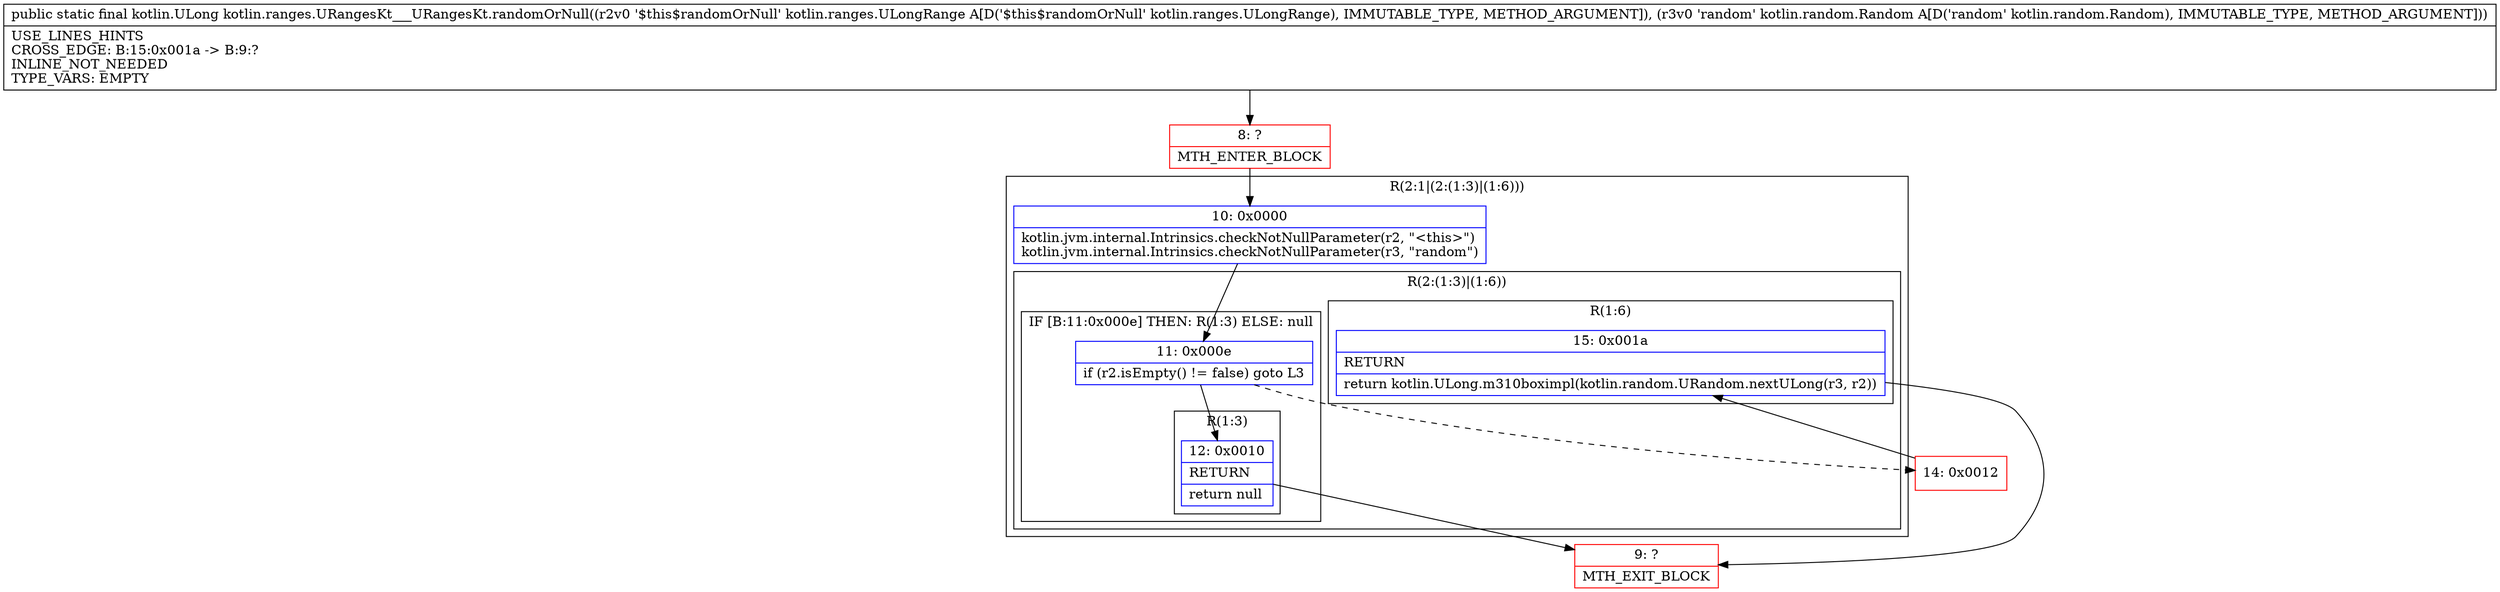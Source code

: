 digraph "CFG forkotlin.ranges.URangesKt___URangesKt.randomOrNull(Lkotlin\/ranges\/ULongRange;Lkotlin\/random\/Random;)Lkotlin\/ULong;" {
subgraph cluster_Region_51176259 {
label = "R(2:1|(2:(1:3)|(1:6)))";
node [shape=record,color=blue];
Node_10 [shape=record,label="{10\:\ 0x0000|kotlin.jvm.internal.Intrinsics.checkNotNullParameter(r2, \"\<this\>\")\lkotlin.jvm.internal.Intrinsics.checkNotNullParameter(r3, \"random\")\l}"];
subgraph cluster_Region_748572256 {
label = "R(2:(1:3)|(1:6))";
node [shape=record,color=blue];
subgraph cluster_IfRegion_731142364 {
label = "IF [B:11:0x000e] THEN: R(1:3) ELSE: null";
node [shape=record,color=blue];
Node_11 [shape=record,label="{11\:\ 0x000e|if (r2.isEmpty() != false) goto L3\l}"];
subgraph cluster_Region_218224495 {
label = "R(1:3)";
node [shape=record,color=blue];
Node_12 [shape=record,label="{12\:\ 0x0010|RETURN\l|return null\l}"];
}
}
subgraph cluster_Region_1769155447 {
label = "R(1:6)";
node [shape=record,color=blue];
Node_15 [shape=record,label="{15\:\ 0x001a|RETURN\l|return kotlin.ULong.m310boximpl(kotlin.random.URandom.nextULong(r3, r2))\l}"];
}
}
}
Node_8 [shape=record,color=red,label="{8\:\ ?|MTH_ENTER_BLOCK\l}"];
Node_9 [shape=record,color=red,label="{9\:\ ?|MTH_EXIT_BLOCK\l}"];
Node_14 [shape=record,color=red,label="{14\:\ 0x0012}"];
MethodNode[shape=record,label="{public static final kotlin.ULong kotlin.ranges.URangesKt___URangesKt.randomOrNull((r2v0 '$this$randomOrNull' kotlin.ranges.ULongRange A[D('$this$randomOrNull' kotlin.ranges.ULongRange), IMMUTABLE_TYPE, METHOD_ARGUMENT]), (r3v0 'random' kotlin.random.Random A[D('random' kotlin.random.Random), IMMUTABLE_TYPE, METHOD_ARGUMENT]))  | USE_LINES_HINTS\lCROSS_EDGE: B:15:0x001a \-\> B:9:?\lINLINE_NOT_NEEDED\lTYPE_VARS: EMPTY\l}"];
MethodNode -> Node_8;Node_10 -> Node_11;
Node_11 -> Node_12;
Node_11 -> Node_14[style=dashed];
Node_12 -> Node_9;
Node_15 -> Node_9;
Node_8 -> Node_10;
Node_14 -> Node_15;
}

